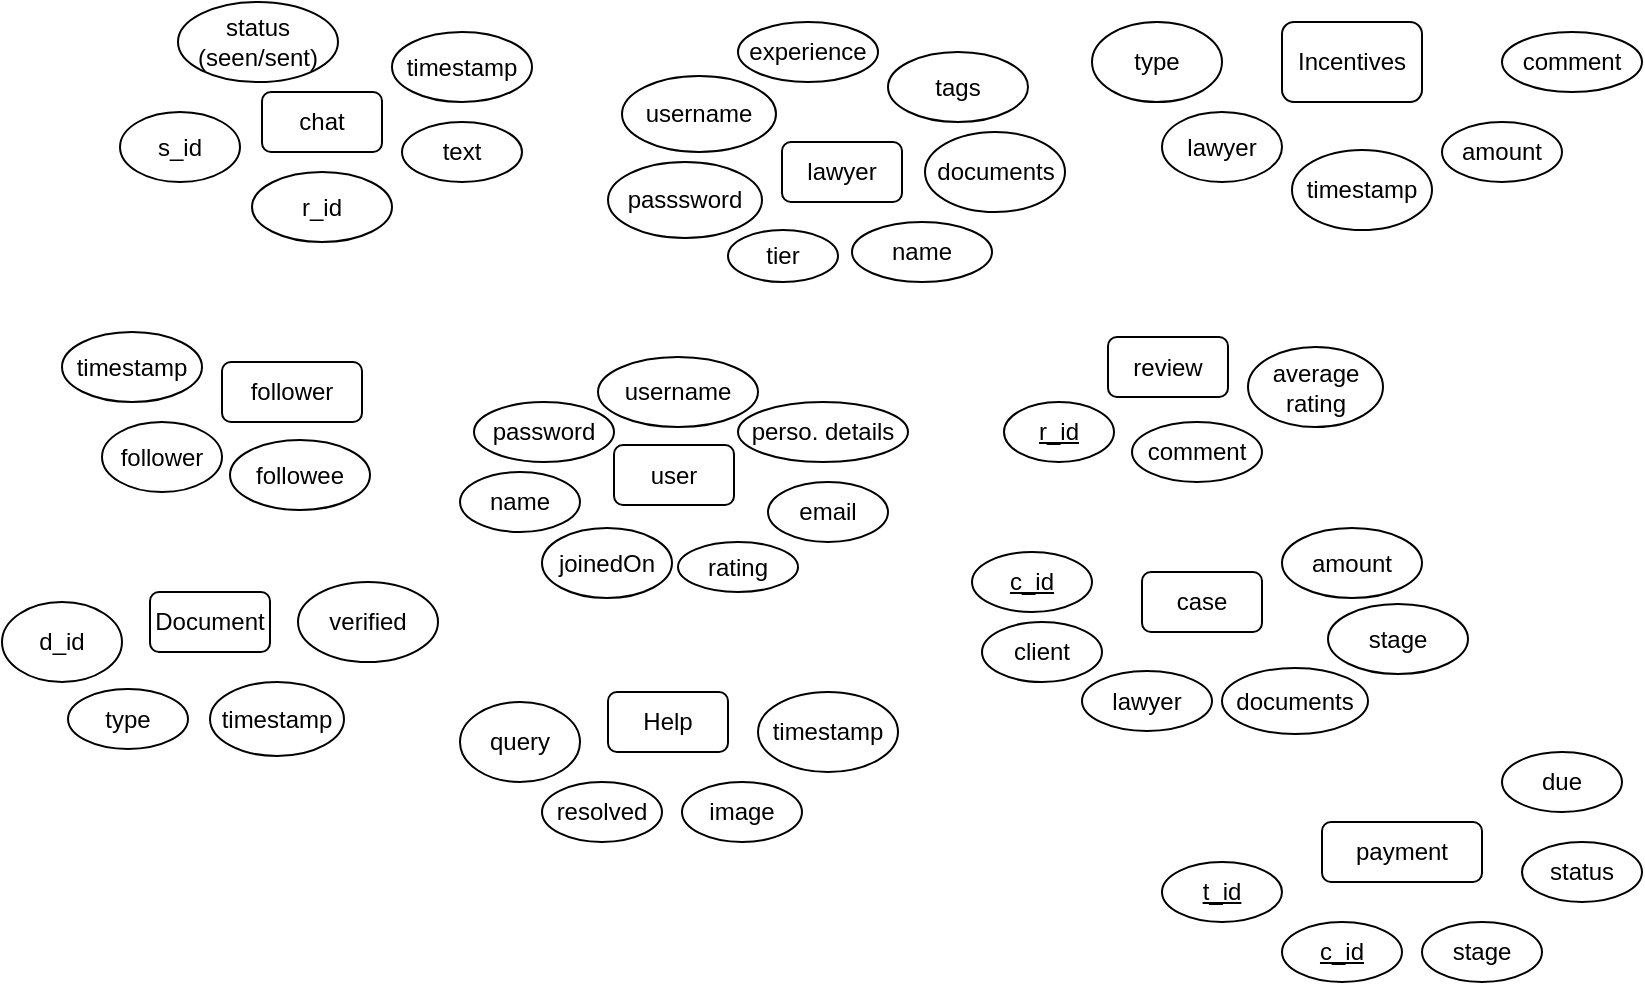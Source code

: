 <mxfile version="21.1.2" type="device">
  <diagram name="Page-1" id="FBmNDb1sxePb0-YAbIyb">
    <mxGraphModel dx="1170" dy="570" grid="0" gridSize="10" guides="1" tooltips="1" connect="1" arrows="1" fold="1" page="1" pageScale="1" pageWidth="850" pageHeight="1100" math="0" shadow="0">
      <root>
        <mxCell id="0" />
        <mxCell id="1" parent="0" />
        <mxCell id="qSNPX_nqW3xThcIXgzx_-1" value="chat" style="rounded=1;whiteSpace=wrap;html=1;" vertex="1" parent="1">
          <mxGeometry x="140" y="75" width="60" height="30" as="geometry" />
        </mxCell>
        <mxCell id="qSNPX_nqW3xThcIXgzx_-2" value="lawyer" style="rounded=1;whiteSpace=wrap;html=1;" vertex="1" parent="1">
          <mxGeometry x="400" y="100" width="60" height="30" as="geometry" />
        </mxCell>
        <mxCell id="qSNPX_nqW3xThcIXgzx_-3" value="user" style="rounded=1;whiteSpace=wrap;html=1;" vertex="1" parent="1">
          <mxGeometry x="316" y="251.5" width="60" height="30" as="geometry" />
        </mxCell>
        <mxCell id="qSNPX_nqW3xThcIXgzx_-4" value="case" style="rounded=1;whiteSpace=wrap;html=1;" vertex="1" parent="1">
          <mxGeometry x="580" y="315" width="60" height="30" as="geometry" />
        </mxCell>
        <mxCell id="qSNPX_nqW3xThcIXgzx_-5" value="review" style="rounded=1;whiteSpace=wrap;html=1;" vertex="1" parent="1">
          <mxGeometry x="563" y="197.5" width="60" height="30" as="geometry" />
        </mxCell>
        <mxCell id="qSNPX_nqW3xThcIXgzx_-6" value="Help" style="rounded=1;whiteSpace=wrap;html=1;" vertex="1" parent="1">
          <mxGeometry x="313" y="375" width="60" height="30" as="geometry" />
        </mxCell>
        <mxCell id="qSNPX_nqW3xThcIXgzx_-7" value="follower" style="rounded=1;whiteSpace=wrap;html=1;" vertex="1" parent="1">
          <mxGeometry x="120" y="210" width="70" height="30" as="geometry" />
        </mxCell>
        <mxCell id="qSNPX_nqW3xThcIXgzx_-8" value="follower" style="ellipse;whiteSpace=wrap;html=1;" vertex="1" parent="1">
          <mxGeometry x="60" y="240" width="60" height="35" as="geometry" />
        </mxCell>
        <mxCell id="qSNPX_nqW3xThcIXgzx_-9" value="followee" style="ellipse;whiteSpace=wrap;html=1;" vertex="1" parent="1">
          <mxGeometry x="124" y="249" width="70" height="35" as="geometry" />
        </mxCell>
        <mxCell id="qSNPX_nqW3xThcIXgzx_-10" value="timestamp" style="ellipse;whiteSpace=wrap;html=1;" vertex="1" parent="1">
          <mxGeometry x="40" y="195" width="70" height="35" as="geometry" />
        </mxCell>
        <mxCell id="qSNPX_nqW3xThcIXgzx_-12" value="query" style="ellipse;whiteSpace=wrap;html=1;" vertex="1" parent="1">
          <mxGeometry x="239" y="380" width="60" height="40" as="geometry" />
        </mxCell>
        <mxCell id="qSNPX_nqW3xThcIXgzx_-13" value="resolved" style="ellipse;whiteSpace=wrap;html=1;" vertex="1" parent="1">
          <mxGeometry x="280" y="420" width="60" height="30" as="geometry" />
        </mxCell>
        <mxCell id="qSNPX_nqW3xThcIXgzx_-14" value="timestamp" style="ellipse;whiteSpace=wrap;html=1;" vertex="1" parent="1">
          <mxGeometry x="388" y="375" width="70" height="40" as="geometry" />
        </mxCell>
        <mxCell id="qSNPX_nqW3xThcIXgzx_-15" value="image" style="ellipse;whiteSpace=wrap;html=1;" vertex="1" parent="1">
          <mxGeometry x="350" y="420" width="60" height="30" as="geometry" />
        </mxCell>
        <mxCell id="qSNPX_nqW3xThcIXgzx_-16" value="client" style="ellipse;whiteSpace=wrap;html=1;" vertex="1" parent="1">
          <mxGeometry x="500" y="340" width="60" height="30" as="geometry" />
        </mxCell>
        <mxCell id="qSNPX_nqW3xThcIXgzx_-17" value="lawyer" style="ellipse;whiteSpace=wrap;html=1;" vertex="1" parent="1">
          <mxGeometry x="550" y="364.5" width="65" height="30" as="geometry" />
        </mxCell>
        <mxCell id="qSNPX_nqW3xThcIXgzx_-18" value="documents" style="ellipse;whiteSpace=wrap;html=1;" vertex="1" parent="1">
          <mxGeometry x="620" y="363" width="73" height="33" as="geometry" />
        </mxCell>
        <mxCell id="qSNPX_nqW3xThcIXgzx_-19" value="stage" style="ellipse;whiteSpace=wrap;html=1;" vertex="1" parent="1">
          <mxGeometry x="673" y="331" width="70" height="35" as="geometry" />
        </mxCell>
        <mxCell id="qSNPX_nqW3xThcIXgzx_-21" value="Incentives" style="rounded=1;whiteSpace=wrap;html=1;" vertex="1" parent="1">
          <mxGeometry x="650" y="40" width="70" height="40" as="geometry" />
        </mxCell>
        <mxCell id="qSNPX_nqW3xThcIXgzx_-22" value="lawyer" style="ellipse;whiteSpace=wrap;html=1;" vertex="1" parent="1">
          <mxGeometry x="590" y="85" width="60" height="35" as="geometry" />
        </mxCell>
        <mxCell id="qSNPX_nqW3xThcIXgzx_-23" value="timestamp" style="ellipse;whiteSpace=wrap;html=1;" vertex="1" parent="1">
          <mxGeometry x="655" y="104" width="70" height="40" as="geometry" />
        </mxCell>
        <mxCell id="qSNPX_nqW3xThcIXgzx_-24" value="type" style="ellipse;whiteSpace=wrap;html=1;" vertex="1" parent="1">
          <mxGeometry x="555" y="40" width="65" height="40" as="geometry" />
        </mxCell>
        <mxCell id="qSNPX_nqW3xThcIXgzx_-26" value="comment" style="ellipse;whiteSpace=wrap;html=1;" vertex="1" parent="1">
          <mxGeometry x="760" y="45" width="70" height="30" as="geometry" />
        </mxCell>
        <mxCell id="qSNPX_nqW3xThcIXgzx_-27" value="amount" style="ellipse;whiteSpace=wrap;html=1;" vertex="1" parent="1">
          <mxGeometry x="730" y="90" width="60" height="30" as="geometry" />
        </mxCell>
        <mxCell id="qSNPX_nqW3xThcIXgzx_-28" value="payment" style="rounded=1;whiteSpace=wrap;html=1;" vertex="1" parent="1">
          <mxGeometry x="670" y="440" width="80" height="30" as="geometry" />
        </mxCell>
        <mxCell id="qSNPX_nqW3xThcIXgzx_-29" value="&lt;u&gt;t_id&lt;/u&gt;" style="ellipse;whiteSpace=wrap;html=1;" vertex="1" parent="1">
          <mxGeometry x="590" y="460" width="60" height="30" as="geometry" />
        </mxCell>
        <mxCell id="qSNPX_nqW3xThcIXgzx_-30" value="&lt;u&gt;c_id&lt;/u&gt;" style="ellipse;whiteSpace=wrap;html=1;" vertex="1" parent="1">
          <mxGeometry x="495" y="305" width="60" height="30" as="geometry" />
        </mxCell>
        <mxCell id="qSNPX_nqW3xThcIXgzx_-31" value="&lt;u&gt;c_id&lt;/u&gt;" style="ellipse;whiteSpace=wrap;html=1;" vertex="1" parent="1">
          <mxGeometry x="650" y="490" width="60" height="30" as="geometry" />
        </mxCell>
        <mxCell id="qSNPX_nqW3xThcIXgzx_-32" value="stage" style="ellipse;whiteSpace=wrap;html=1;" vertex="1" parent="1">
          <mxGeometry x="720" y="490" width="60" height="30" as="geometry" />
        </mxCell>
        <mxCell id="qSNPX_nqW3xThcIXgzx_-34" style="edgeStyle=orthogonalEdgeStyle;rounded=0;orthogonalLoop=1;jettySize=auto;html=1;exitX=0.5;exitY=1;exitDx=0;exitDy=0;" edge="1" parent="1" source="qSNPX_nqW3xThcIXgzx_-31" target="qSNPX_nqW3xThcIXgzx_-31">
          <mxGeometry relative="1" as="geometry" />
        </mxCell>
        <mxCell id="qSNPX_nqW3xThcIXgzx_-35" value="status" style="ellipse;whiteSpace=wrap;html=1;" vertex="1" parent="1">
          <mxGeometry x="770" y="450" width="60" height="30" as="geometry" />
        </mxCell>
        <mxCell id="qSNPX_nqW3xThcIXgzx_-37" value="due" style="ellipse;whiteSpace=wrap;html=1;" vertex="1" parent="1">
          <mxGeometry x="760" y="405" width="60" height="30" as="geometry" />
        </mxCell>
        <mxCell id="qSNPX_nqW3xThcIXgzx_-39" value="&lt;u&gt;r_id&lt;/u&gt;" style="ellipse;whiteSpace=wrap;html=1;" vertex="1" parent="1">
          <mxGeometry x="511" y="230" width="55" height="30" as="geometry" />
        </mxCell>
        <mxCell id="qSNPX_nqW3xThcIXgzx_-41" value="comment" style="ellipse;whiteSpace=wrap;html=1;" vertex="1" parent="1">
          <mxGeometry x="575" y="240" width="65" height="30" as="geometry" />
        </mxCell>
        <mxCell id="qSNPX_nqW3xThcIXgzx_-42" value="average rating" style="ellipse;whiteSpace=wrap;html=1;" vertex="1" parent="1">
          <mxGeometry x="633" y="202.5" width="67.5" height="40" as="geometry" />
        </mxCell>
        <mxCell id="qSNPX_nqW3xThcIXgzx_-43" value="name" style="ellipse;whiteSpace=wrap;html=1;" vertex="1" parent="1">
          <mxGeometry x="239" y="265" width="60" height="30" as="geometry" />
        </mxCell>
        <mxCell id="qSNPX_nqW3xThcIXgzx_-44" value="joinedOn" style="ellipse;whiteSpace=wrap;html=1;" vertex="1" parent="1">
          <mxGeometry x="280" y="293" width="65" height="35" as="geometry" />
        </mxCell>
        <mxCell id="qSNPX_nqW3xThcIXgzx_-45" value="rating" style="ellipse;whiteSpace=wrap;html=1;" vertex="1" parent="1">
          <mxGeometry x="348" y="300" width="60" height="25" as="geometry" />
        </mxCell>
        <mxCell id="qSNPX_nqW3xThcIXgzx_-46" value="email" style="ellipse;whiteSpace=wrap;html=1;" vertex="1" parent="1">
          <mxGeometry x="393" y="270" width="60" height="30" as="geometry" />
        </mxCell>
        <mxCell id="qSNPX_nqW3xThcIXgzx_-47" value="password" style="ellipse;whiteSpace=wrap;html=1;" vertex="1" parent="1">
          <mxGeometry x="246" y="230" width="70" height="30" as="geometry" />
        </mxCell>
        <mxCell id="qSNPX_nqW3xThcIXgzx_-48" value="username" style="ellipse;whiteSpace=wrap;html=1;" vertex="1" parent="1">
          <mxGeometry x="308" y="207.5" width="80" height="35" as="geometry" />
        </mxCell>
        <mxCell id="qSNPX_nqW3xThcIXgzx_-49" value="perso. details" style="ellipse;whiteSpace=wrap;html=1;" vertex="1" parent="1">
          <mxGeometry x="378" y="230" width="85" height="30" as="geometry" />
        </mxCell>
        <mxCell id="qSNPX_nqW3xThcIXgzx_-50" value="s_id" style="ellipse;whiteSpace=wrap;html=1;" vertex="1" parent="1">
          <mxGeometry x="69" y="85" width="60" height="35" as="geometry" />
        </mxCell>
        <mxCell id="qSNPX_nqW3xThcIXgzx_-51" value="r_id" style="ellipse;whiteSpace=wrap;html=1;" vertex="1" parent="1">
          <mxGeometry x="135" y="115" width="70" height="35" as="geometry" />
        </mxCell>
        <mxCell id="qSNPX_nqW3xThcIXgzx_-52" value="text" style="ellipse;whiteSpace=wrap;html=1;" vertex="1" parent="1">
          <mxGeometry x="210" y="90" width="60" height="30" as="geometry" />
        </mxCell>
        <mxCell id="qSNPX_nqW3xThcIXgzx_-53" value="timestamp" style="ellipse;whiteSpace=wrap;html=1;" vertex="1" parent="1">
          <mxGeometry x="205" y="45" width="70" height="35" as="geometry" />
        </mxCell>
        <mxCell id="qSNPX_nqW3xThcIXgzx_-54" value="status (seen/sent)" style="ellipse;whiteSpace=wrap;html=1;" vertex="1" parent="1">
          <mxGeometry x="98" y="30" width="80" height="40" as="geometry" />
        </mxCell>
        <mxCell id="qSNPX_nqW3xThcIXgzx_-55" value="documents" style="ellipse;whiteSpace=wrap;html=1;" vertex="1" parent="1">
          <mxGeometry x="471.5" y="95" width="70" height="40" as="geometry" />
        </mxCell>
        <mxCell id="qSNPX_nqW3xThcIXgzx_-56" value="name" style="ellipse;whiteSpace=wrap;html=1;" vertex="1" parent="1">
          <mxGeometry x="435" y="140" width="70" height="30" as="geometry" />
        </mxCell>
        <mxCell id="qSNPX_nqW3xThcIXgzx_-57" style="edgeStyle=orthogonalEdgeStyle;rounded=0;orthogonalLoop=1;jettySize=auto;html=1;exitX=0.5;exitY=1;exitDx=0;exitDy=0;" edge="1" parent="1" source="qSNPX_nqW3xThcIXgzx_-9" target="qSNPX_nqW3xThcIXgzx_-9">
          <mxGeometry relative="1" as="geometry" />
        </mxCell>
        <mxCell id="qSNPX_nqW3xThcIXgzx_-58" value="username" style="ellipse;whiteSpace=wrap;html=1;" vertex="1" parent="1">
          <mxGeometry x="320" y="67" width="77" height="38" as="geometry" />
        </mxCell>
        <mxCell id="qSNPX_nqW3xThcIXgzx_-59" value="passsword" style="ellipse;whiteSpace=wrap;html=1;" vertex="1" parent="1">
          <mxGeometry x="313" y="110" width="77" height="38" as="geometry" />
        </mxCell>
        <mxCell id="qSNPX_nqW3xThcIXgzx_-60" value="experience" style="ellipse;whiteSpace=wrap;html=1;" vertex="1" parent="1">
          <mxGeometry x="378" y="40" width="70" height="30" as="geometry" />
        </mxCell>
        <mxCell id="qSNPX_nqW3xThcIXgzx_-61" value="amount" style="ellipse;whiteSpace=wrap;html=1;" vertex="1" parent="1">
          <mxGeometry x="650" y="293" width="70" height="35" as="geometry" />
        </mxCell>
        <mxCell id="qSNPX_nqW3xThcIXgzx_-62" value="tags" style="ellipse;whiteSpace=wrap;html=1;" vertex="1" parent="1">
          <mxGeometry x="453" y="55" width="70" height="35" as="geometry" />
        </mxCell>
        <mxCell id="qSNPX_nqW3xThcIXgzx_-63" value="tier" style="ellipse;whiteSpace=wrap;html=1;" vertex="1" parent="1">
          <mxGeometry x="373" y="144" width="55" height="26" as="geometry" />
        </mxCell>
        <mxCell id="qSNPX_nqW3xThcIXgzx_-65" value="Document" style="rounded=1;whiteSpace=wrap;html=1;" vertex="1" parent="1">
          <mxGeometry x="84" y="325" width="60" height="30" as="geometry" />
        </mxCell>
        <mxCell id="qSNPX_nqW3xThcIXgzx_-66" value="d_id" style="ellipse;whiteSpace=wrap;html=1;" vertex="1" parent="1">
          <mxGeometry x="10" y="330" width="60" height="40" as="geometry" />
        </mxCell>
        <mxCell id="qSNPX_nqW3xThcIXgzx_-67" value="type" style="ellipse;whiteSpace=wrap;html=1;" vertex="1" parent="1">
          <mxGeometry x="43" y="373.5" width="60" height="30" as="geometry" />
        </mxCell>
        <mxCell id="qSNPX_nqW3xThcIXgzx_-68" value="verified" style="ellipse;whiteSpace=wrap;html=1;" vertex="1" parent="1">
          <mxGeometry x="158" y="320" width="70" height="40" as="geometry" />
        </mxCell>
        <mxCell id="qSNPX_nqW3xThcIXgzx_-69" value="timestamp" style="ellipse;whiteSpace=wrap;html=1;" vertex="1" parent="1">
          <mxGeometry x="114" y="370" width="67" height="37" as="geometry" />
        </mxCell>
      </root>
    </mxGraphModel>
  </diagram>
</mxfile>

